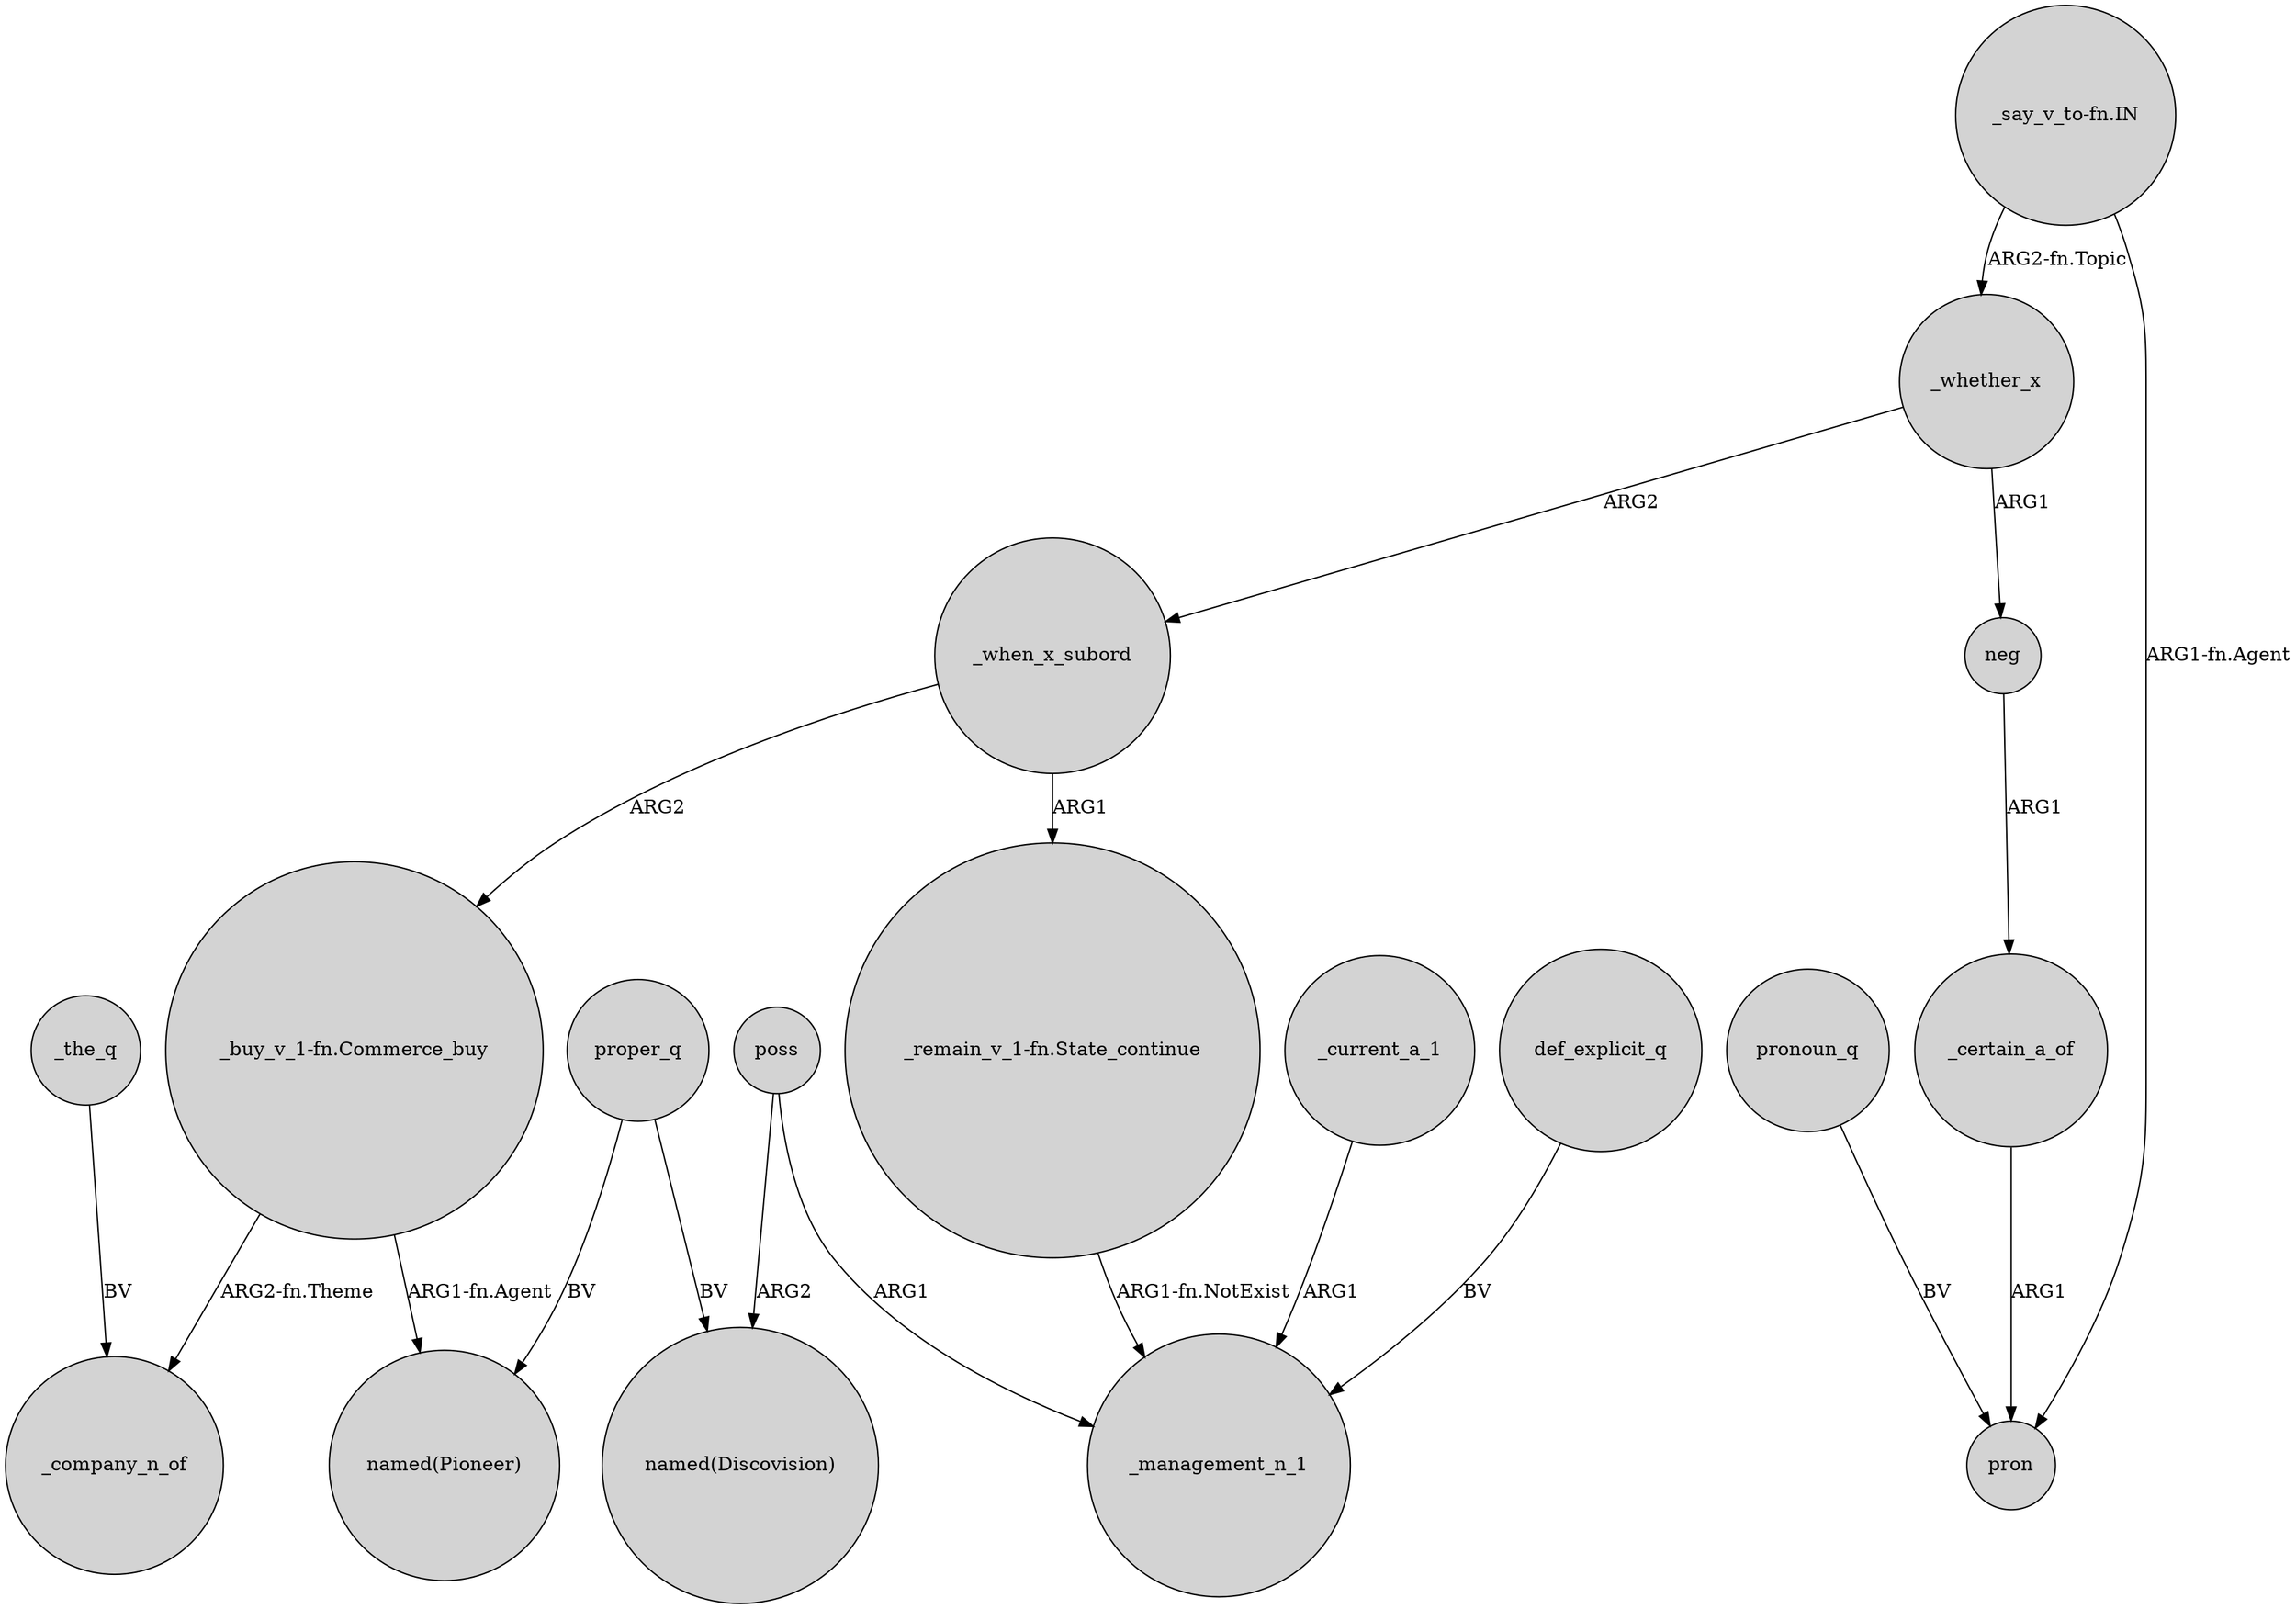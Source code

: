 digraph {
	node [shape=circle style=filled]
	proper_q -> "named(Pioneer)" [label=BV]
	_whether_x -> neg [label=ARG1]
	_when_x_subord -> "_remain_v_1-fn.State_continue" [label=ARG1]
	proper_q -> "named(Discovision)" [label=BV]
	_current_a_1 -> _management_n_1 [label=ARG1]
	_certain_a_of -> pron [label=ARG1]
	"_buy_v_1-fn.Commerce_buy" -> _company_n_of [label="ARG2-fn.Theme"]
	poss -> "named(Discovision)" [label=ARG2]
	_the_q -> _company_n_of [label=BV]
	pronoun_q -> pron [label=BV]
	poss -> _management_n_1 [label=ARG1]
	"_remain_v_1-fn.State_continue" -> _management_n_1 [label="ARG1-fn.NotExist"]
	def_explicit_q -> _management_n_1 [label=BV]
	neg -> _certain_a_of [label=ARG1]
	"_buy_v_1-fn.Commerce_buy" -> "named(Pioneer)" [label="ARG1-fn.Agent"]
	"_say_v_to-fn.IN" -> pron [label="ARG1-fn.Agent"]
	_when_x_subord -> "_buy_v_1-fn.Commerce_buy" [label=ARG2]
	_whether_x -> _when_x_subord [label=ARG2]
	"_say_v_to-fn.IN" -> _whether_x [label="ARG2-fn.Topic"]
}

